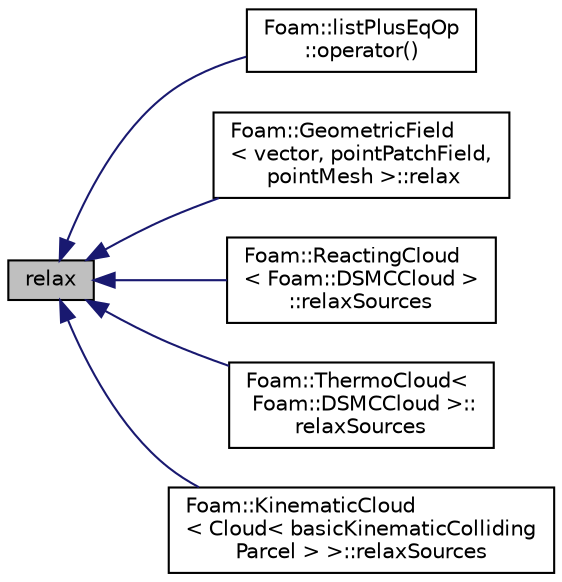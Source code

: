 digraph "relax"
{
  bgcolor="transparent";
  edge [fontname="Helvetica",fontsize="10",labelfontname="Helvetica",labelfontsize="10"];
  node [fontname="Helvetica",fontsize="10",shape=record];
  rankdir="LR";
  Node5 [label="relax",height=0.2,width=0.4,color="black", fillcolor="grey75", style="filled", fontcolor="black"];
  Node5 -> Node6 [dir="back",color="midnightblue",fontsize="10",style="solid",fontname="Helvetica"];
  Node6 [label="Foam::listPlusEqOp\l::operator()",height=0.2,width=0.4,color="black",URL="$a25925.html#a2bca5855a51bffee2f0fe2aacc4aba10"];
  Node5 -> Node7 [dir="back",color="midnightblue",fontsize="10",style="solid",fontname="Helvetica"];
  Node7 [label="Foam::GeometricField\l\< vector, pointPatchField,\l pointMesh \>::relax",height=0.2,width=0.4,color="black",URL="$a23249.html#a2e99dfee2405fb3fc8f2b4692cb3ecaa",tooltip="Relax field (for steady-state solution). "];
  Node5 -> Node8 [dir="back",color="midnightblue",fontsize="10",style="solid",fontname="Helvetica"];
  Node8 [label="Foam::ReactingCloud\l\< Foam::DSMCCloud \>\l::relaxSources",height=0.2,width=0.4,color="black",URL="$a24941.html#aad77979b03617aa35ab14baf646a795b",tooltip="Apply relaxation to (steady state) cloud sources. "];
  Node5 -> Node9 [dir="back",color="midnightblue",fontsize="10",style="solid",fontname="Helvetica"];
  Node9 [label="Foam::ThermoCloud\<\l Foam::DSMCCloud \>::\lrelaxSources",height=0.2,width=0.4,color="black",URL="$a24961.html#a513557e0b75f538dafa50a7dd91aafcf",tooltip="Apply relaxation to (steady state) cloud sources. "];
  Node5 -> Node10 [dir="back",color="midnightblue",fontsize="10",style="solid",fontname="Helvetica"];
  Node10 [label="Foam::KinematicCloud\l\< Cloud\< basicKinematicColliding\lParcel \> \>::relaxSources",height=0.2,width=0.4,color="black",URL="$a24913.html#a1dda0eeb0d071a4a102739a96f4532f3",tooltip="Apply relaxation to (steady state) cloud sources. "];
}
